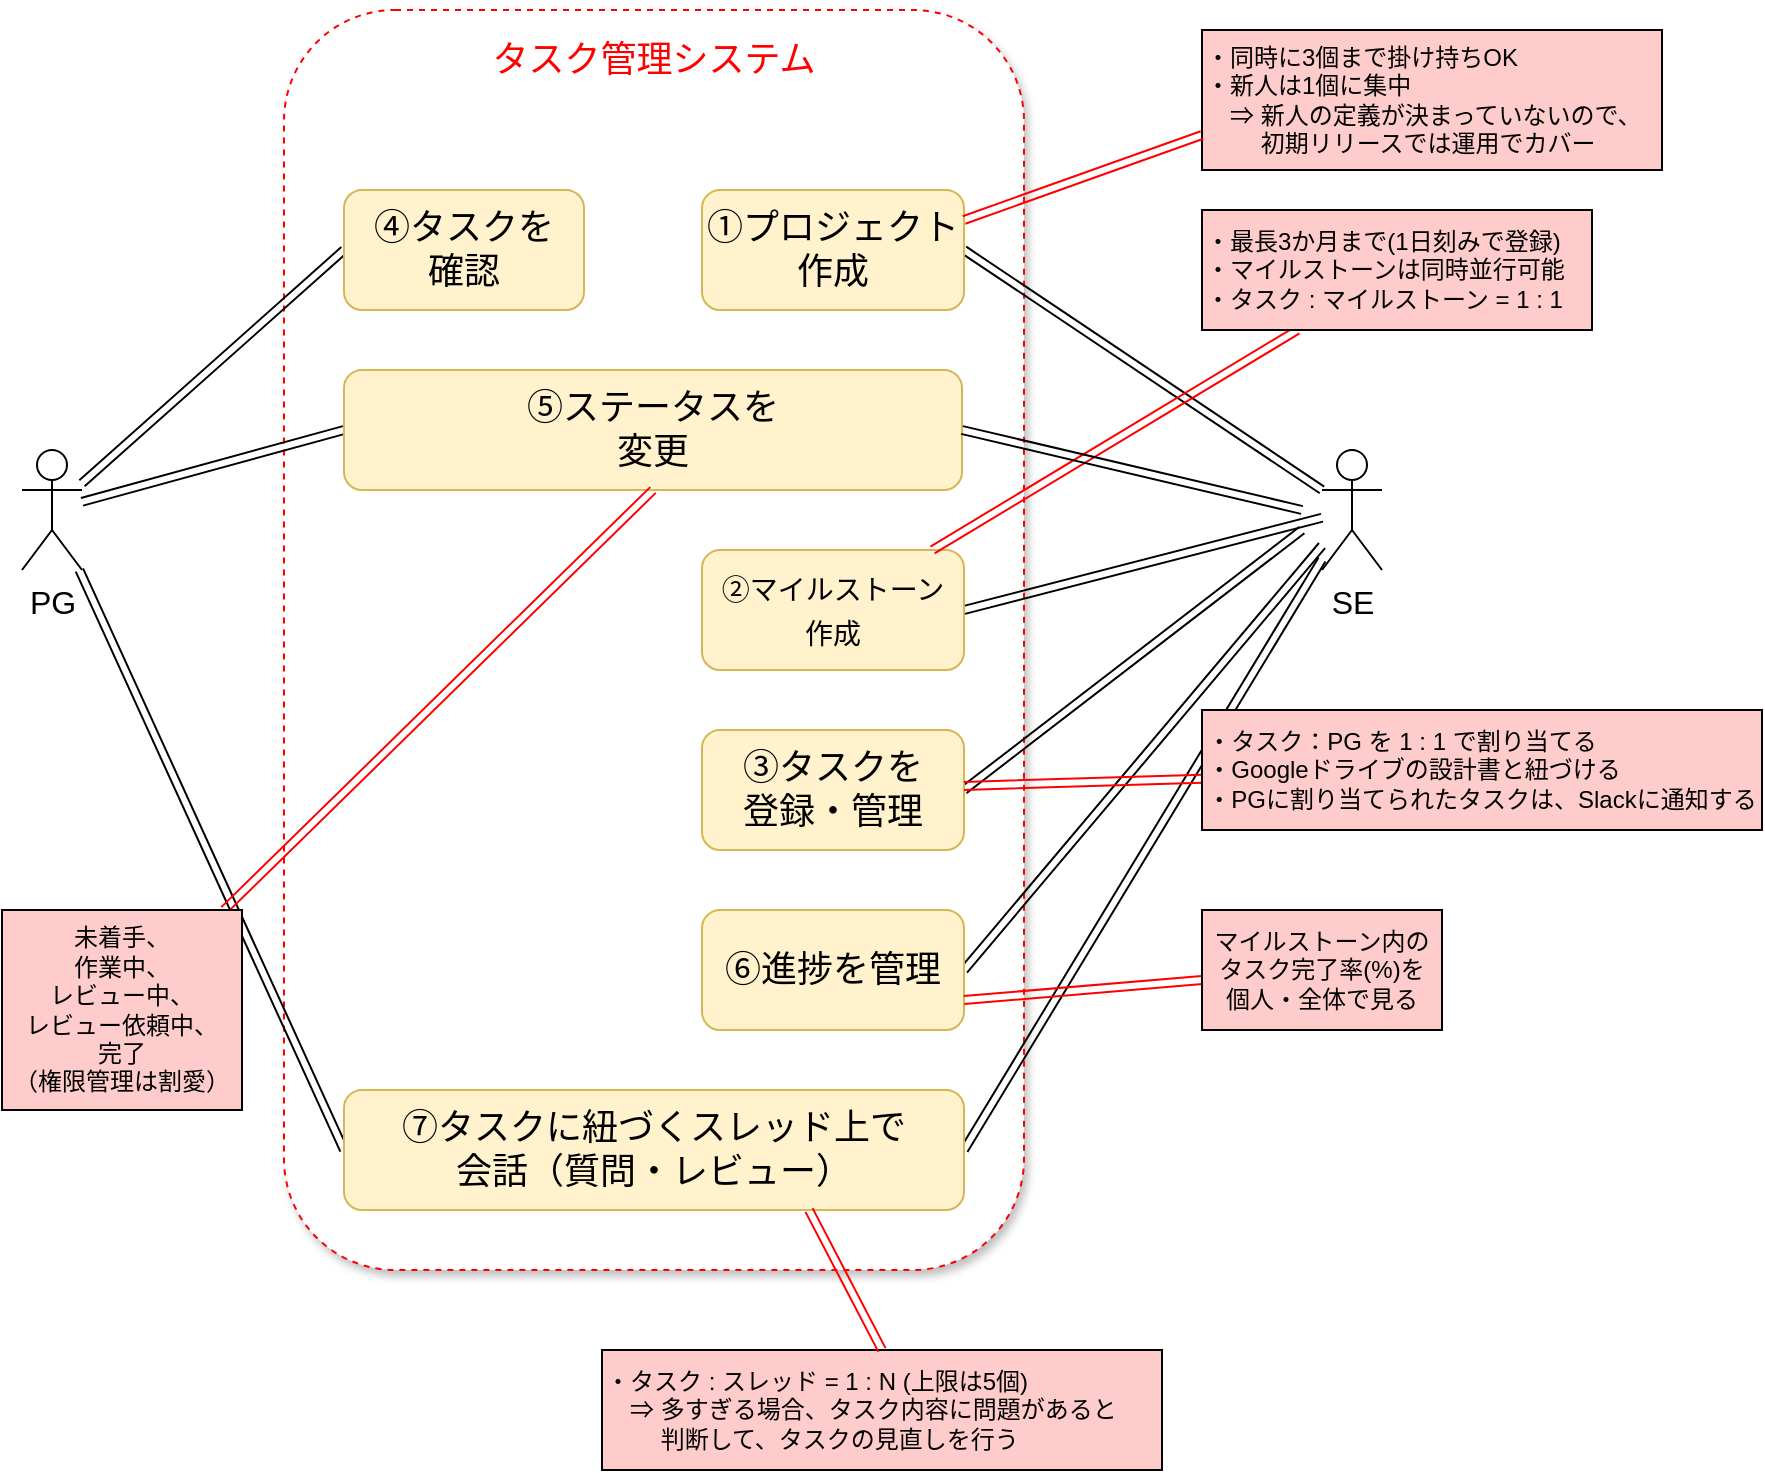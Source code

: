 <mxfile>
    <diagram id="gWXFxwtl16bqo3VP_17K" name="Page-1">
        <mxGraphModel dx="1104" dy="1011" grid="1" gridSize="10" guides="1" tooltips="1" connect="1" arrows="1" fold="1" page="1" pageScale="1" pageWidth="850" pageHeight="1100" math="0" shadow="0">
            <root>
                <mxCell id="0"/>
                <mxCell id="1" parent="0"/>
                <mxCell id="5" value="" style="rounded=1;whiteSpace=wrap;html=1;strokeColor=#FF0000;shadow=1;dashed=1;" parent="1" vertex="1">
                    <mxGeometry x="161" y="40" width="370" height="630" as="geometry"/>
                </mxCell>
                <mxCell id="14" style="edgeStyle=none;shape=link;html=1;entryX=0;entryY=0.5;entryDx=0;entryDy=0;fontSize=18;fontColor=#FF0000;" parent="1" source="3" target="13" edge="1">
                    <mxGeometry relative="1" as="geometry"/>
                </mxCell>
                <mxCell id="15" style="edgeStyle=none;shape=link;html=1;entryX=0;entryY=0.5;entryDx=0;entryDy=0;fontSize=18;fontColor=#FF0000;" parent="1" source="3" target="10" edge="1">
                    <mxGeometry relative="1" as="geometry"/>
                </mxCell>
                <mxCell id="23" style="edgeStyle=none;shape=link;html=1;entryX=0;entryY=0.5;entryDx=0;entryDy=0;fontSize=14;fontColor=#FF0000;" parent="1" source="3" target="21" edge="1">
                    <mxGeometry relative="1" as="geometry"/>
                </mxCell>
                <mxCell id="3" value="&lt;font style=&quot;font-size: 16px;&quot;&gt;PG&lt;/font&gt;" style="shape=umlActor;verticalLabelPosition=bottom;verticalAlign=top;html=1;outlineConnect=0;" parent="1" vertex="1">
                    <mxGeometry x="30" y="260" width="30" height="60" as="geometry"/>
                </mxCell>
                <mxCell id="12" style="edgeStyle=none;shape=link;html=1;entryX=1;entryY=0.5;entryDx=0;entryDy=0;fontSize=18;fontColor=#FF0000;" parent="1" target="8" edge="1">
                    <mxGeometry relative="1" as="geometry">
                        <mxPoint x="670" y="300" as="sourcePoint"/>
                    </mxGeometry>
                </mxCell>
                <mxCell id="16" style="edgeStyle=none;shape=link;html=1;entryX=1;entryY=0.5;entryDx=0;entryDy=0;fontSize=18;fontColor=#FF0000;" parent="1" source="4" target="9" edge="1">
                    <mxGeometry relative="1" as="geometry"/>
                </mxCell>
                <mxCell id="19" style="edgeStyle=none;shape=link;html=1;entryX=1;entryY=0.5;entryDx=0;entryDy=0;fontSize=14;fontColor=#FF0000;" parent="1" source="4" target="18" edge="1">
                    <mxGeometry relative="1" as="geometry"/>
                </mxCell>
                <mxCell id="20" style="edgeStyle=none;shape=link;html=1;entryX=1;entryY=0.5;entryDx=0;entryDy=0;fontSize=14;fontColor=#FF0000;" parent="1" source="4" target="17" edge="1">
                    <mxGeometry relative="1" as="geometry"/>
                </mxCell>
                <mxCell id="22" style="edgeStyle=none;shape=link;html=1;entryX=1;entryY=0.5;entryDx=0;entryDy=0;fontSize=14;fontColor=#FF0000;" parent="1" source="4" target="21" edge="1">
                    <mxGeometry relative="1" as="geometry"/>
                </mxCell>
                <mxCell id="4" value="&lt;span style=&quot;font-size: 16px;&quot;&gt;SE&lt;/span&gt;" style="shape=umlActor;verticalLabelPosition=bottom;verticalAlign=top;html=1;outlineConnect=0;labelBackgroundColor=none;align=center;" parent="1" vertex="1">
                    <mxGeometry x="680" y="260" width="30" height="60" as="geometry"/>
                </mxCell>
                <mxCell id="6" value="&lt;font color=&quot;#ff0000&quot; style=&quot;font-size: 18px;&quot;&gt;タスク管理システム&lt;/font&gt;" style="text;html=1;strokeColor=none;fillColor=none;align=center;verticalAlign=middle;whiteSpace=wrap;rounded=0;" parent="1" vertex="1">
                    <mxGeometry x="251" y="50" width="190" height="30" as="geometry"/>
                </mxCell>
                <mxCell id="8" value="③タスクを&lt;br&gt;登録・管理" style="rounded=1;whiteSpace=wrap;html=1;shadow=0;strokeColor=#d6b656;fontSize=18;fillColor=#fff2cc;" parent="1" vertex="1">
                    <mxGeometry x="370" y="400" width="131" height="60" as="geometry"/>
                </mxCell>
                <mxCell id="9" value="⑥進捗を管理" style="rounded=1;whiteSpace=wrap;html=1;shadow=0;strokeColor=#d6b656;fontSize=18;fillColor=#fff2cc;" parent="1" vertex="1">
                    <mxGeometry x="370" y="490" width="131" height="60" as="geometry"/>
                </mxCell>
                <mxCell id="10" value="⑤ステータスを&lt;br&gt;変更" style="rounded=1;whiteSpace=wrap;html=1;shadow=0;strokeColor=#d6b656;fontSize=18;fillColor=#fff2cc;" parent="1" vertex="1">
                    <mxGeometry x="191" y="220" width="309" height="60" as="geometry"/>
                </mxCell>
                <mxCell id="13" value="④タスクを&lt;br&gt;確認" style="rounded=1;whiteSpace=wrap;html=1;shadow=0;strokeColor=#d6b656;fontSize=18;fillColor=#fff2cc;" parent="1" vertex="1">
                    <mxGeometry x="191" y="130" width="120" height="60" as="geometry"/>
                </mxCell>
                <mxCell id="17" value="①プロジェクト&lt;br&gt;作成" style="rounded=1;whiteSpace=wrap;html=1;shadow=0;strokeColor=#d6b656;fontSize=18;fillColor=#fff2cc;" parent="1" vertex="1">
                    <mxGeometry x="370" y="130" width="131" height="60" as="geometry"/>
                </mxCell>
                <mxCell id="18" value="&lt;font style=&quot;font-size: 14px;&quot;&gt;②マイルストーン&lt;br&gt;作成&lt;/font&gt;" style="rounded=1;whiteSpace=wrap;html=1;shadow=0;strokeColor=#d6b656;fontSize=18;fillColor=#fff2cc;" parent="1" vertex="1">
                    <mxGeometry x="370" y="310" width="131" height="60" as="geometry"/>
                </mxCell>
                <mxCell id="21" value="⑦タスクに紐づくスレッド上で&lt;br&gt;会話（質問・レビュー）" style="rounded=1;whiteSpace=wrap;html=1;shadow=0;strokeColor=#d6b656;fontSize=18;fillColor=#fff2cc;" parent="1" vertex="1">
                    <mxGeometry x="191" y="580" width="310" height="60" as="geometry"/>
                </mxCell>
                <mxCell id="26" style="edgeStyle=none;html=1;entryX=0.5;entryY=1;entryDx=0;entryDy=0;shape=link;strokeColor=#FF0000;" parent="1" source="25" target="10" edge="1">
                    <mxGeometry relative="1" as="geometry"/>
                </mxCell>
                <mxCell id="25" value="未着手、&lt;br&gt;作業中、&lt;br&gt;レビュー中、&lt;br&gt;レビュー依頼中、&lt;br&gt;完了&lt;br&gt;（権限管理は割愛）" style="rounded=0;whiteSpace=wrap;html=1;fillColor=#FFCCCC;" parent="1" vertex="1">
                    <mxGeometry x="20" y="490" width="120" height="100" as="geometry"/>
                </mxCell>
                <mxCell id="28" style="edgeStyle=none;shape=link;html=1;entryX=1;entryY=0.75;entryDx=0;entryDy=0;strokeColor=#FF0000;" parent="1" source="27" target="9" edge="1">
                    <mxGeometry relative="1" as="geometry"/>
                </mxCell>
                <mxCell id="27" value="マイルストーン内の&lt;br&gt;タスク完了率(%)を&lt;br&gt;個人・全体で見る" style="rounded=0;whiteSpace=wrap;html=1;fillColor=#FFCCCC;" parent="1" vertex="1">
                    <mxGeometry x="620" y="490" width="120" height="60" as="geometry"/>
                </mxCell>
                <mxCell id="31" style="edgeStyle=none;shape=link;html=1;strokeColor=#FF0000;" parent="1" source="29" target="8" edge="1">
                    <mxGeometry relative="1" as="geometry"/>
                </mxCell>
                <mxCell id="29" value="&lt;div style=&quot;text-align: left;&quot;&gt;&lt;span style=&quot;background-color: initial;&quot;&gt;・タスク：PG を 1 : 1 で割り当てる&lt;/span&gt;&lt;/div&gt;&lt;div style=&quot;text-align: left;&quot;&gt;&lt;span style=&quot;background-color: initial;&quot;&gt;・Googleドライブの設計書と紐づける&lt;/span&gt;&lt;/div&gt;&lt;div style=&quot;text-align: left;&quot;&gt;・PGに割り当てられたタスクは、Slackに通知する&lt;/div&gt;" style="rounded=0;whiteSpace=wrap;html=1;fillColor=#FFCCCC;" parent="1" vertex="1">
                    <mxGeometry x="620" y="390" width="280" height="60" as="geometry"/>
                </mxCell>
                <mxCell id="33" style="edgeStyle=none;shape=link;html=1;strokeColor=#FF0000;" parent="1" source="32" target="18" edge="1">
                    <mxGeometry relative="1" as="geometry"/>
                </mxCell>
                <mxCell id="32" value="・最長3か月まで(1日刻みで登録)&lt;br&gt;・マイルストーンは同時並行可能&lt;br&gt;・タスク : マイルストーン = 1 : 1" style="rounded=0;whiteSpace=wrap;html=1;fillColor=#FFCCCC;align=left;" parent="1" vertex="1">
                    <mxGeometry x="620" y="140" width="195" height="60" as="geometry"/>
                </mxCell>
                <mxCell id="34" value="・同時に3個まで掛け持ちOK&lt;br&gt;・新人は1個に集中&lt;br&gt;　⇒ 新人の定義が決まっていないので、&lt;br&gt;　　 初期リリースでは運用でカバー" style="rounded=0;whiteSpace=wrap;html=1;fillColor=#FFCCCC;align=left;" vertex="1" parent="1">
                    <mxGeometry x="620" y="50" width="230" height="70" as="geometry"/>
                </mxCell>
                <mxCell id="35" style="edgeStyle=none;shape=link;html=1;strokeColor=#FF0000;exitX=0;exitY=0.75;exitDx=0;exitDy=0;entryX=1;entryY=0.25;entryDx=0;entryDy=0;" edge="1" parent="1" source="34" target="17">
                    <mxGeometry relative="1" as="geometry">
                        <mxPoint x="630" y="207.66" as="sourcePoint"/>
                        <mxPoint x="511" y="241.418" as="targetPoint"/>
                    </mxGeometry>
                </mxCell>
                <mxCell id="36" value="&lt;div style=&quot;&quot;&gt;・タスク : スレッド = 1 : N (上限は5個)&lt;/div&gt;&lt;div style=&quot;&quot;&gt;　⇒ 多すぎる場合、タスク内容に問題があると&lt;/div&gt;&lt;div style=&quot;&quot;&gt;　　 判断して、タスクの見直しを行う&lt;/div&gt;" style="rounded=0;whiteSpace=wrap;html=1;fillColor=#FFCCCC;align=left;" vertex="1" parent="1">
                    <mxGeometry x="320" y="710" width="280" height="60" as="geometry"/>
                </mxCell>
                <mxCell id="37" style="edgeStyle=none;shape=link;html=1;strokeColor=#FF0000;exitX=0.75;exitY=1;exitDx=0;exitDy=0;entryX=0.5;entryY=0;entryDx=0;entryDy=0;" edge="1" parent="1" source="21" target="36">
                    <mxGeometry relative="1" as="geometry">
                        <mxPoint x="589" y="610.002" as="sourcePoint"/>
                        <mxPoint x="650" y="630" as="targetPoint"/>
                    </mxGeometry>
                </mxCell>
                <mxCell id="40" style="edgeStyle=none;shape=link;html=1;entryX=1;entryY=0.5;entryDx=0;entryDy=0;fontSize=18;fontColor=#FF0000;" edge="1" parent="1" target="10">
                    <mxGeometry relative="1" as="geometry">
                        <mxPoint x="670" y="290" as="sourcePoint"/>
                        <mxPoint x="511.0" y="440" as="targetPoint"/>
                    </mxGeometry>
                </mxCell>
            </root>
        </mxGraphModel>
    </diagram>
</mxfile>